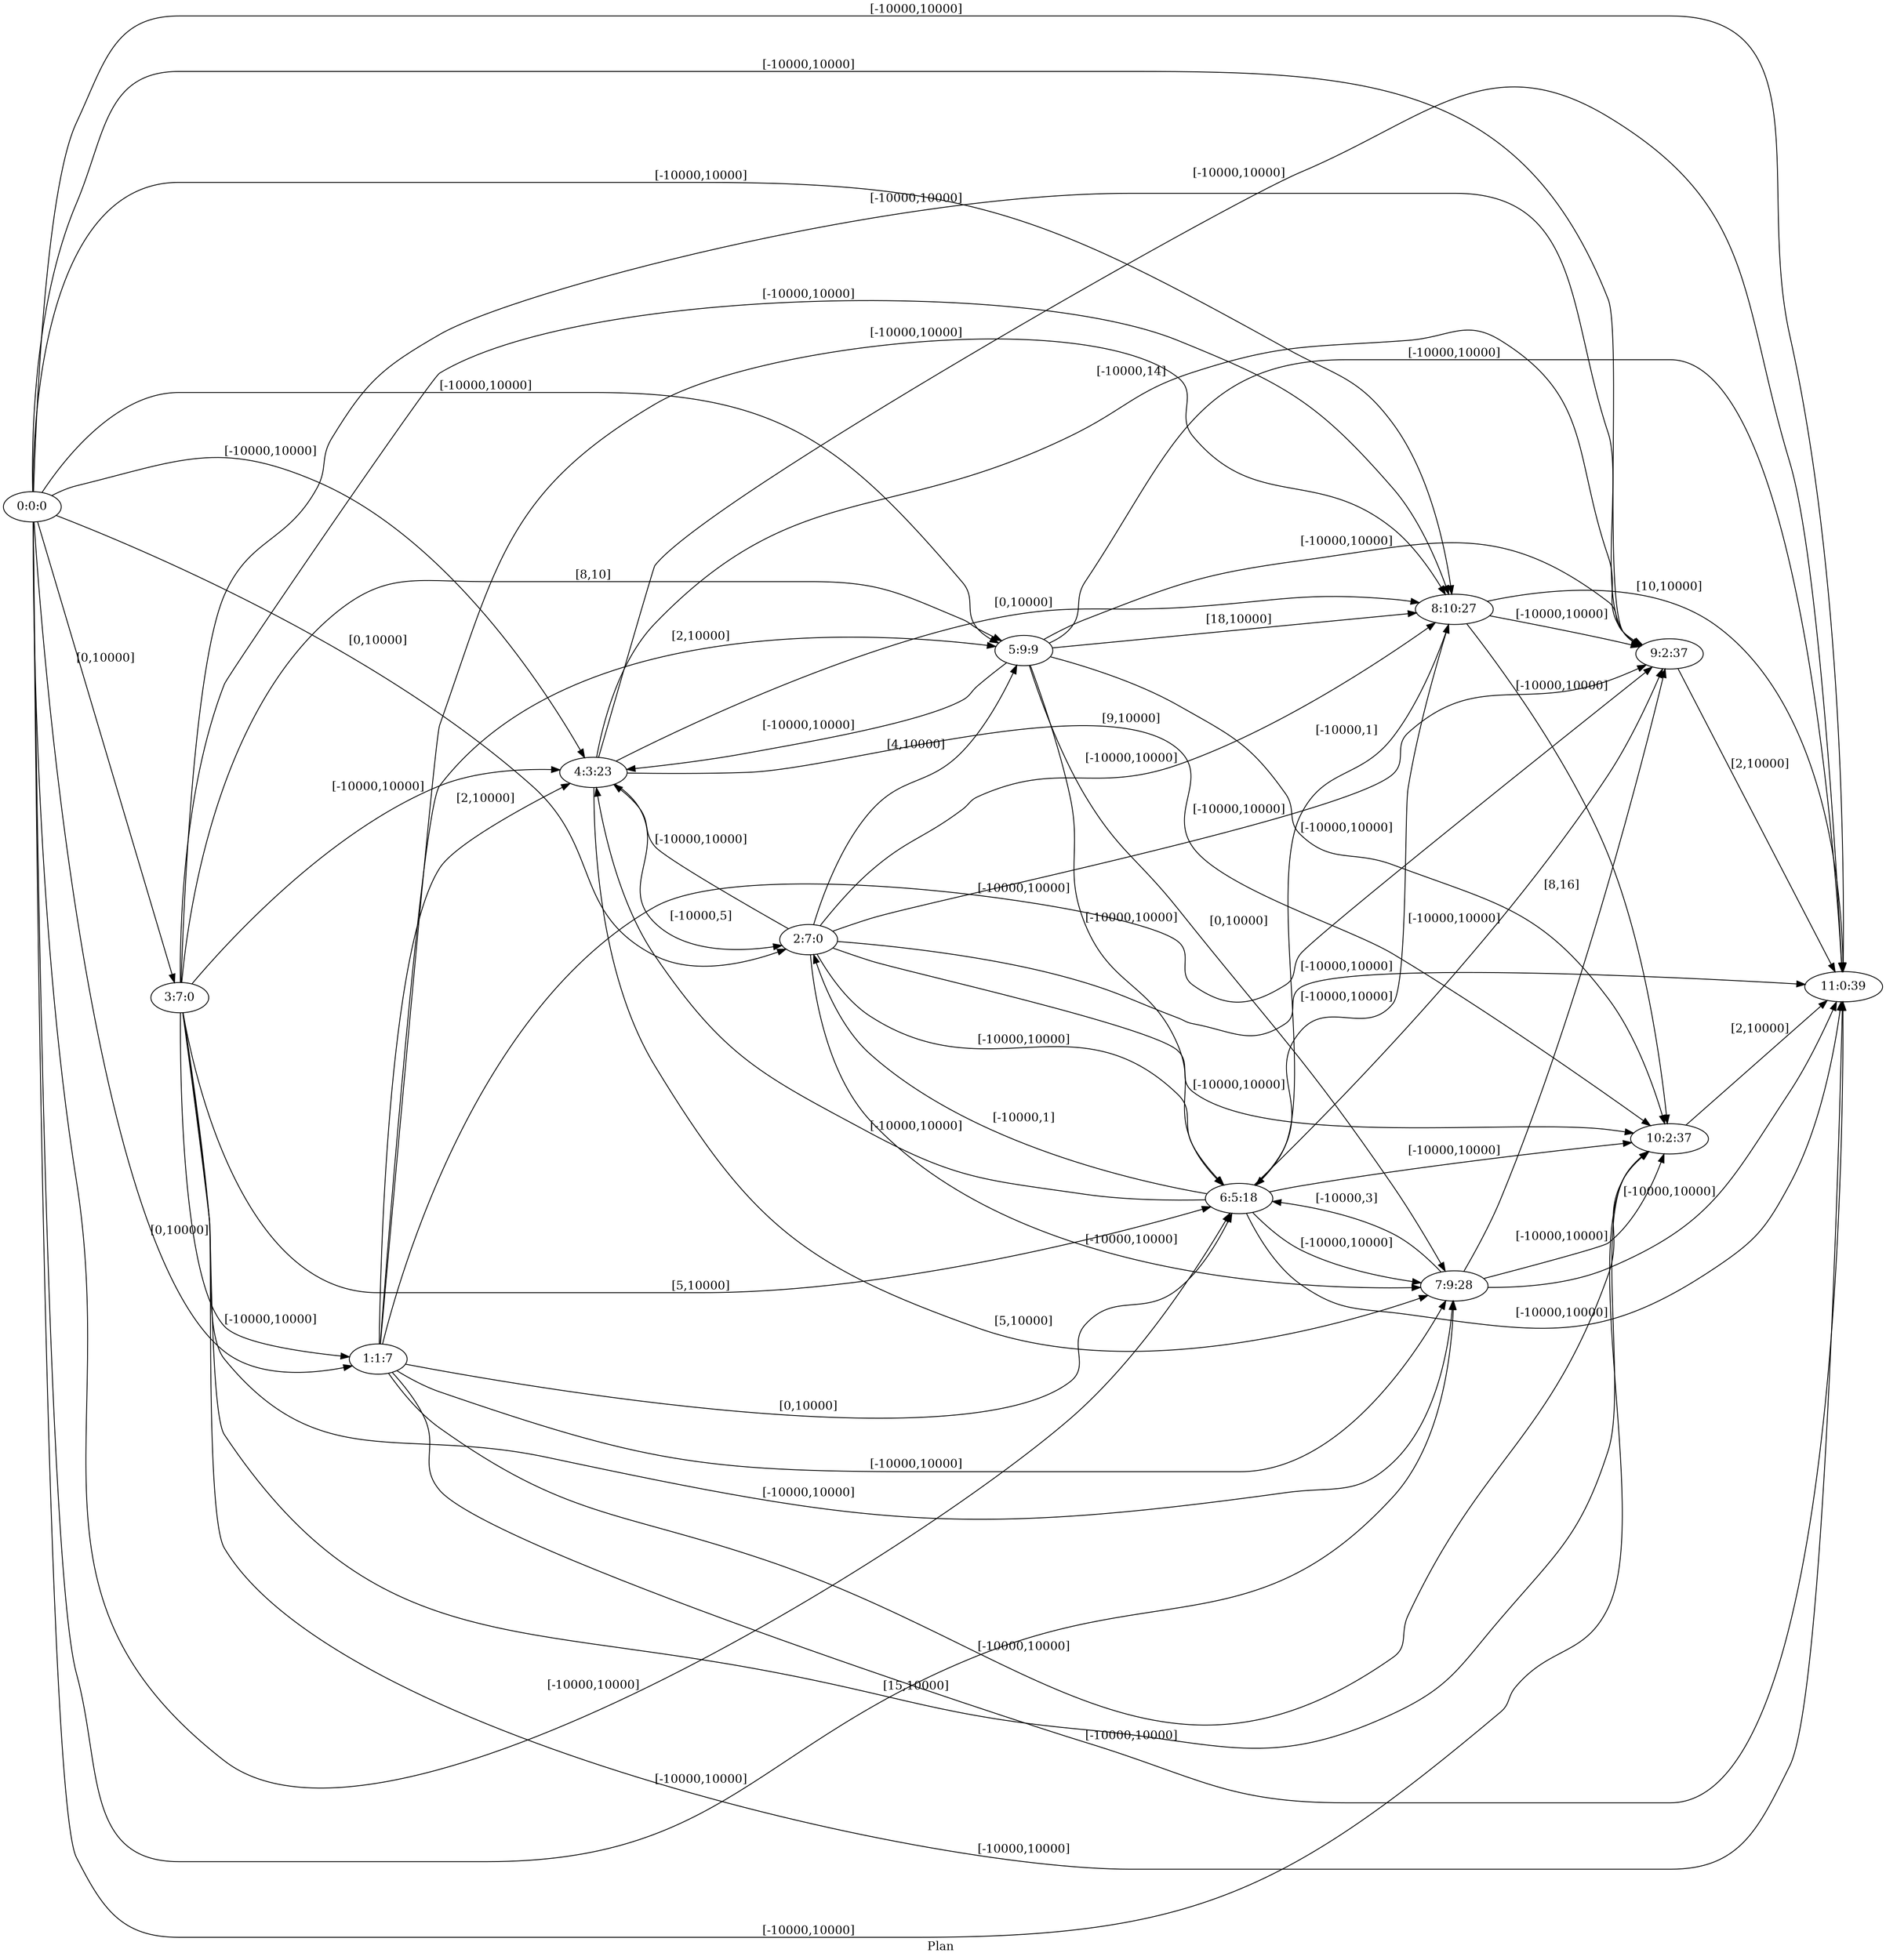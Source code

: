 digraph G {
 rankdir = LR;
 nodesep = .45; 
 size = 30;
label="Plan ";
 fldt = 0.639289;
"0:0:0"->"1:1:7"[ label = "[0,10000]"];
"0:0:0"->"2:7:0"[ label = "[0,10000]"];
"0:0:0"->"3:7:0"[ label = "[0,10000]"];
"0:0:0"->"4:3:23"[ label = "[-10000,10000]"];
"0:0:0"->"5:9:9"[ label = "[-10000,10000]"];
"0:0:0"->"6:5:18"[ label = "[-10000,10000]"];
"0:0:0"->"7:9:28"[ label = "[-10000,10000]"];
"0:0:0"->"8:10:27"[ label = "[-10000,10000]"];
"0:0:0"->"9:2:37"[ label = "[-10000,10000]"];
"0:0:0"->"10:2:37"[ label = "[-10000,10000]"];
"0:0:0"->"11:0:39"[ label = "[-10000,10000]"];
"1:1:7"->"4:3:23"[ label = "[2,10000]"];
"1:1:7"->"5:9:9"[ label = "[2,10000]"];
"1:1:7"->"6:5:18"[ label = "[0,10000]"];
"1:1:7"->"7:9:28"[ label = "[-10000,10000]"];
"1:1:7"->"8:10:27"[ label = "[-10000,10000]"];
"1:1:7"->"9:2:37"[ label = "[-10000,10000]"];
"1:1:7"->"10:2:37"[ label = "[-10000,10000]"];
"1:1:7"->"11:0:39"[ label = "[-10000,10000]"];
"2:7:0"->"4:3:23"[ label = "[-10000,10000]"];
"2:7:0"->"5:9:9"[ label = "[4,10000]"];
"2:7:0"->"6:5:18"[ label = "[-10000,10000]"];
"2:7:0"->"7:9:28"[ label = "[-10000,10000]"];
"2:7:0"->"8:10:27"[ label = "[-10000,10000]"];
"2:7:0"->"9:2:37"[ label = "[-10000,10000]"];
"2:7:0"->"10:2:37"[ label = "[-10000,10000]"];
"2:7:0"->"11:0:39"[ label = "[-10000,10000]"];
"3:7:0"->"1:1:7"[ label = "[-10000,10000]"];
"3:7:0"->"4:3:23"[ label = "[-10000,10000]"];
"3:7:0"->"5:9:9"[ label = "[8,10]"];
"3:7:0"->"6:5:18"[ label = "[5,10000]"];
"3:7:0"->"7:9:28"[ label = "[-10000,10000]"];
"3:7:0"->"8:10:27"[ label = "[-10000,10000]"];
"3:7:0"->"9:2:37"[ label = "[-10000,10000]"];
"3:7:0"->"10:2:37"[ label = "[15,10000]"];
"3:7:0"->"11:0:39"[ label = "[-10000,10000]"];
"4:3:23"->"2:7:0"[ label = "[-10000,5]"];
"4:3:23"->"7:9:28"[ label = "[5,10000]"];
"4:3:23"->"8:10:27"[ label = "[0,10000]"];
"4:3:23"->"9:2:37"[ label = "[-10000,14]"];
"4:3:23"->"10:2:37"[ label = "[9,10000]"];
"4:3:23"->"11:0:39"[ label = "[-10000,10000]"];
"5:9:9"->"4:3:23"[ label = "[-10000,10000]"];
"5:9:9"->"6:5:18"[ label = "[-10000,10000]"];
"5:9:9"->"7:9:28"[ label = "[0,10000]"];
"5:9:9"->"8:10:27"[ label = "[18,10000]"];
"5:9:9"->"9:2:37"[ label = "[-10000,10000]"];
"5:9:9"->"10:2:37"[ label = "[-10000,10000]"];
"5:9:9"->"11:0:39"[ label = "[-10000,10000]"];
"6:5:18"->"2:7:0"[ label = "[-10000,1]"];
"6:5:18"->"4:3:23"[ label = "[-10000,10000]"];
"6:5:18"->"7:9:28"[ label = "[-10000,10000]"];
"6:5:18"->"8:10:27"[ label = "[-10000,10000]"];
"6:5:18"->"9:2:37"[ label = "[-10000,10000]"];
"6:5:18"->"10:2:37"[ label = "[-10000,10000]"];
"6:5:18"->"11:0:39"[ label = "[-10000,10000]"];
"7:9:28"->"6:5:18"[ label = "[-10000,3]"];
"7:9:28"->"9:2:37"[ label = "[8,16]"];
"7:9:28"->"10:2:37"[ label = "[-10000,10000]"];
"7:9:28"->"11:0:39"[ label = "[-10000,10000]"];
"8:10:27"->"6:5:18"[ label = "[-10000,1]"];
"8:10:27"->"9:2:37"[ label = "[-10000,10000]"];
"8:10:27"->"10:2:37"[ label = "[-10000,10000]"];
"8:10:27"->"11:0:39"[ label = "[10,10000]"];
"9:2:37"->"11:0:39"[ label = "[2,10000]"];
"10:2:37"->"11:0:39"[ label = "[2,10000]"];
}
